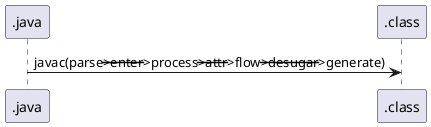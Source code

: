 @startuml
.java -> .class: javac(parse-->enter-->process-->attr-->flow-->desugar-->generate)

@enduml